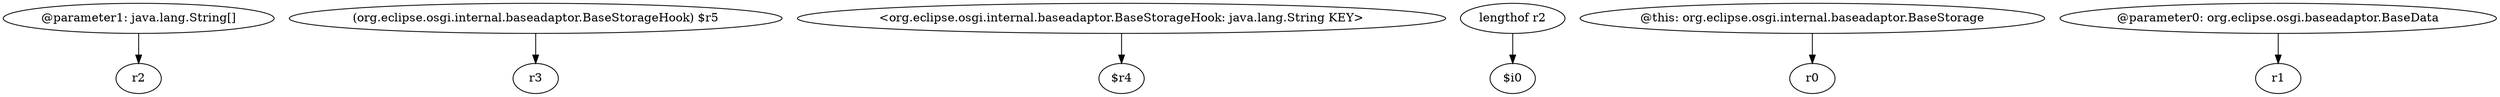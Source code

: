 digraph g {
0[label="@parameter1: java.lang.String[]"]
1[label="r2"]
0->1[label=""]
2[label="(org.eclipse.osgi.internal.baseadaptor.BaseStorageHook) $r5"]
3[label="r3"]
2->3[label=""]
4[label="<org.eclipse.osgi.internal.baseadaptor.BaseStorageHook: java.lang.String KEY>"]
5[label="$r4"]
4->5[label=""]
6[label="lengthof r2"]
7[label="$i0"]
6->7[label=""]
8[label="@this: org.eclipse.osgi.internal.baseadaptor.BaseStorage"]
9[label="r0"]
8->9[label=""]
10[label="@parameter0: org.eclipse.osgi.baseadaptor.BaseData"]
11[label="r1"]
10->11[label=""]
}
